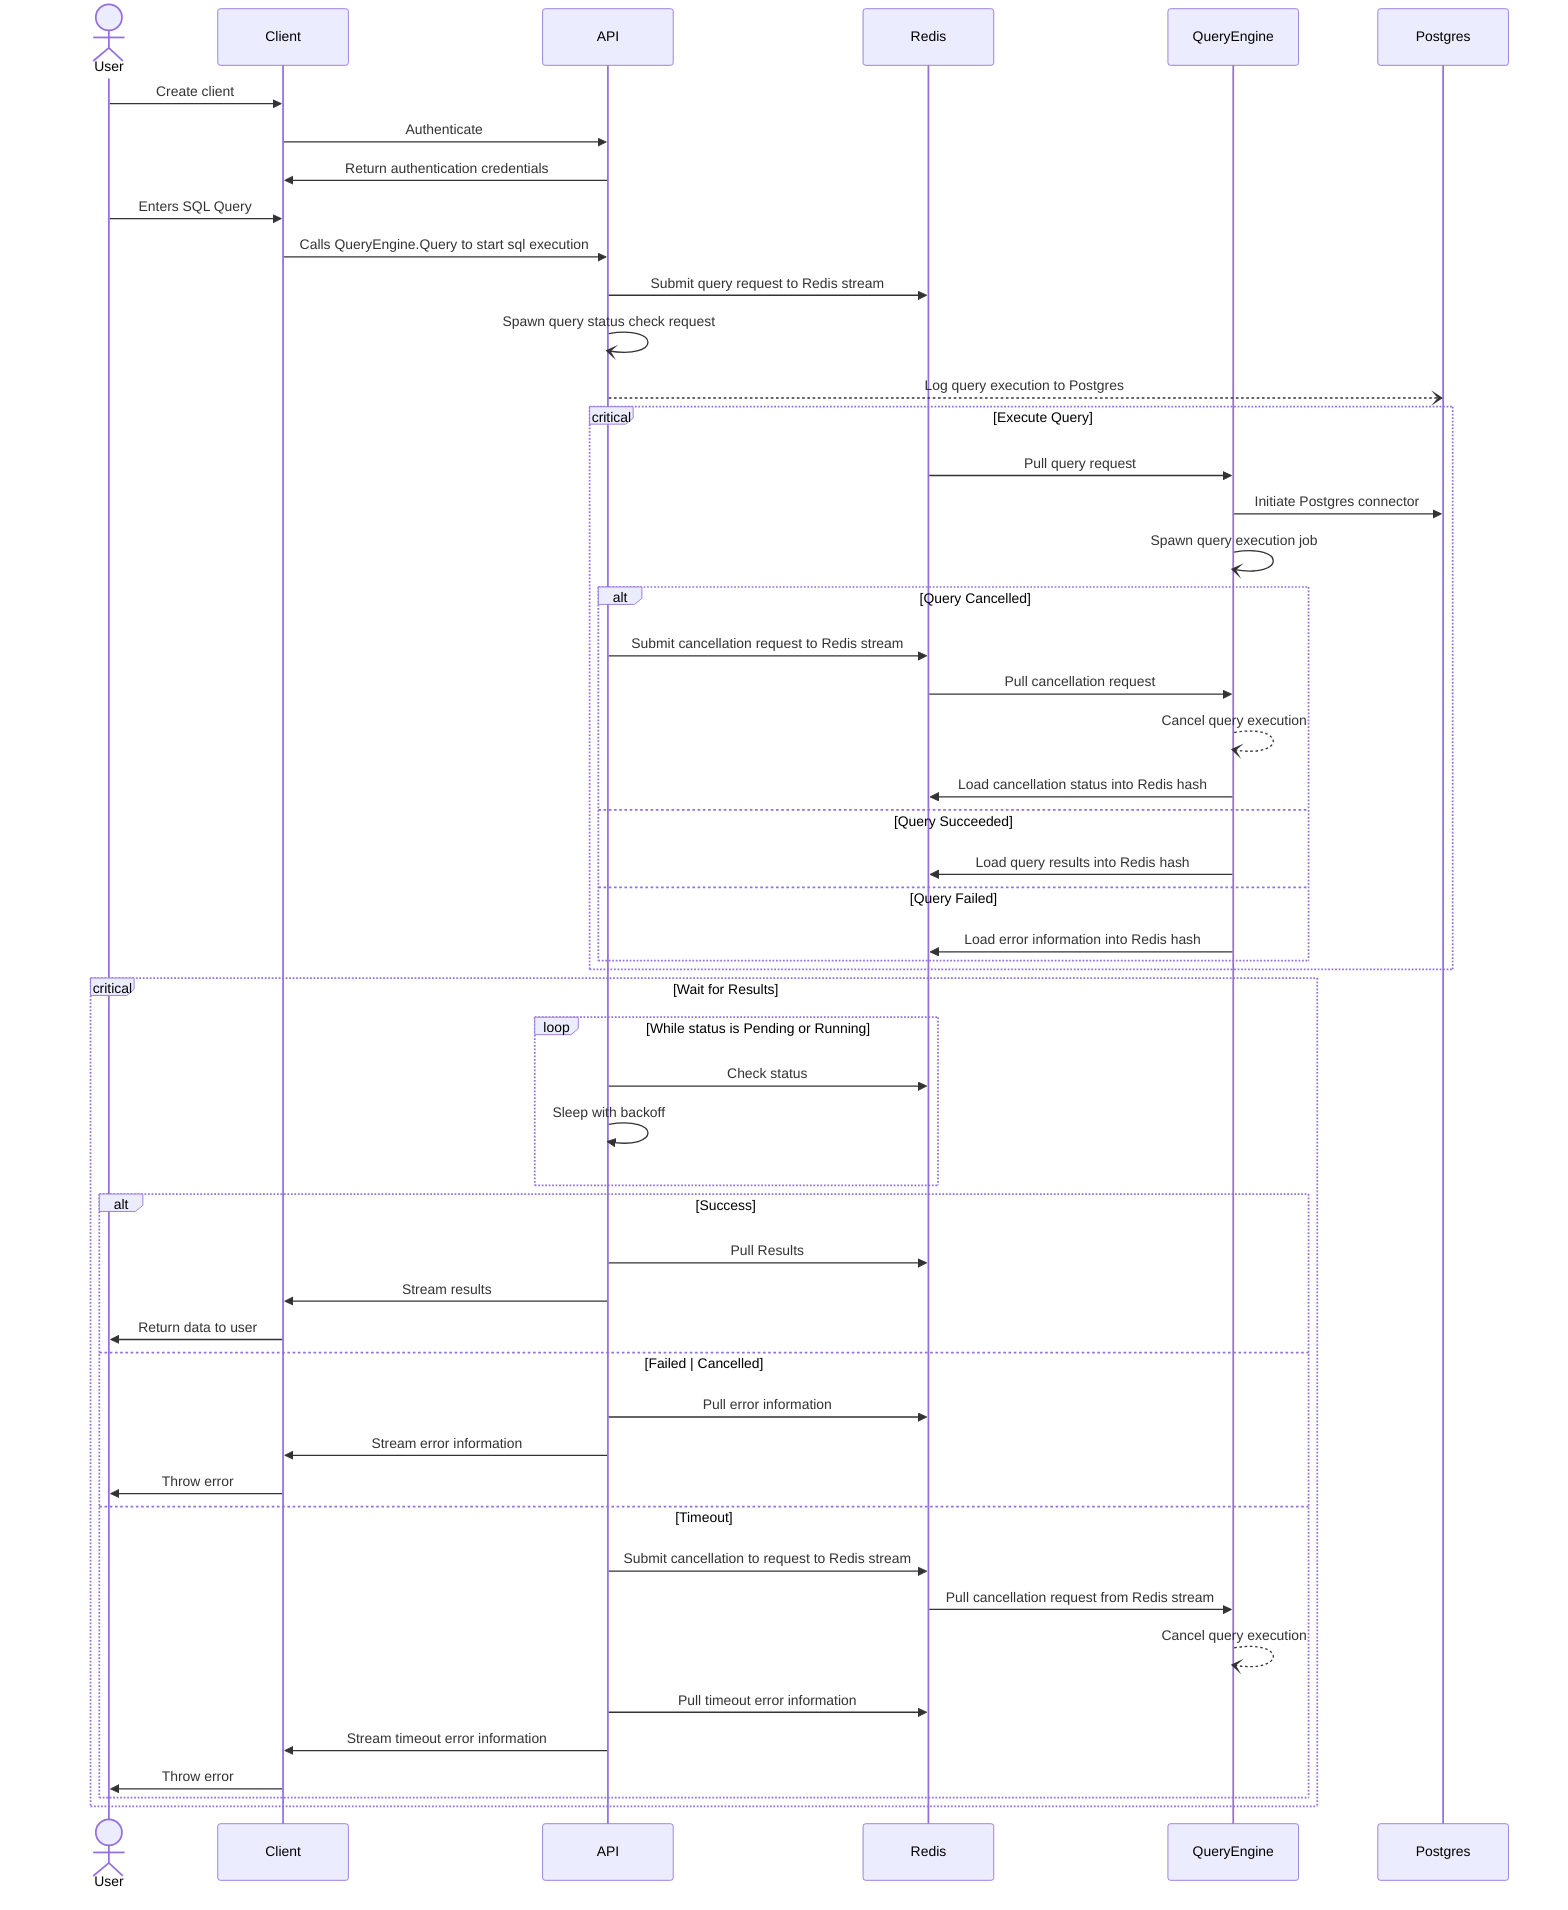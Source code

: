 sequenceDiagram
    actor User
    participant Client
    participant API
    participant Redis
    participant QueryEngine
    participant Postgres

    User->>Client: Create client
    Client->>API: Authenticate
    API->>Client: Return authentication credentials
    User->>Client: Enters SQL Query

    Client->>API: Calls QueryEngine.Query to start sql execution
    API->>Redis: Submit query request to Redis stream
    API-)API: Spawn query status check request
    API--)Postgres: Log query execution to Postgres

    critical Execute Query
        Redis->>QueryEngine: Pull query request
        QueryEngine->>Postgres: Initiate Postgres connector
        QueryEngine-)QueryEngine: Spawn query execution job
        
        alt Query Cancelled
            API->>Redis: Submit cancellation request to Redis stream
            Redis->>QueryEngine: Pull cancellation request
            QueryEngine--)QueryEngine: Cancel query execution
            QueryEngine->>Redis: Load cancellation status into Redis hash
        else Query Succeeded
            QueryEngine->>Redis: Load query results into Redis hash
        else Query Failed
            QueryEngine->>Redis: Load error information into Redis hash
        end
    end

    critical Wait for Results
        loop While status is Pending or Running
            API->>Redis: Check status
            API->>API: Sleep with backoff
        end
        alt Success
            API->>Redis: Pull Results
            API->>Client: Stream results
            Client->>User: Return data to user
        else Failed | Cancelled
            API->>Redis: Pull error information
            API->>Client: Stream error information
            Client->>User: Throw error
        else Timeout
            API->>Redis: Submit cancellation to request to Redis stream
            Redis->>QueryEngine: Pull cancellation request from Redis stream
            QueryEngine--)QueryEngine: Cancel query execution
            API->>Redis: Pull timeout error information
            API->>Client: Stream timeout error information
            Client->>User: Throw error
        end
    end